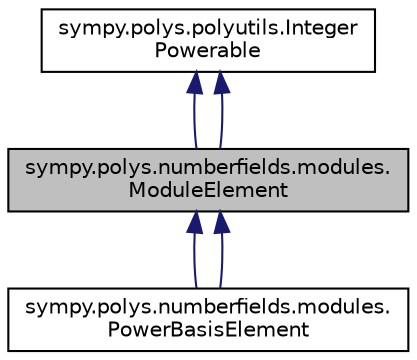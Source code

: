 digraph "sympy.polys.numberfields.modules.ModuleElement"
{
 // LATEX_PDF_SIZE
  edge [fontname="Helvetica",fontsize="10",labelfontname="Helvetica",labelfontsize="10"];
  node [fontname="Helvetica",fontsize="10",shape=record];
  Node1 [label="sympy.polys.numberfields.modules.\lModuleElement",height=0.2,width=0.4,color="black", fillcolor="grey75", style="filled", fontcolor="black",tooltip=" "];
  Node2 -> Node1 [dir="back",color="midnightblue",fontsize="10",style="solid",fontname="Helvetica"];
  Node2 [label="sympy.polys.polyutils.Integer\lPowerable",height=0.2,width=0.4,color="black", fillcolor="white", style="filled",URL="$classsympy_1_1polys_1_1polyutils_1_1IntegerPowerable.html",tooltip=" "];
  Node2 -> Node1 [dir="back",color="midnightblue",fontsize="10",style="solid",fontname="Helvetica"];
  Node1 -> Node3 [dir="back",color="midnightblue",fontsize="10",style="solid",fontname="Helvetica"];
  Node3 [label="sympy.polys.numberfields.modules.\lPowerBasisElement",height=0.2,width=0.4,color="black", fillcolor="white", style="filled",URL="$classsympy_1_1polys_1_1numberfields_1_1modules_1_1PowerBasisElement.html",tooltip=" "];
  Node1 -> Node3 [dir="back",color="midnightblue",fontsize="10",style="solid",fontname="Helvetica"];
}
